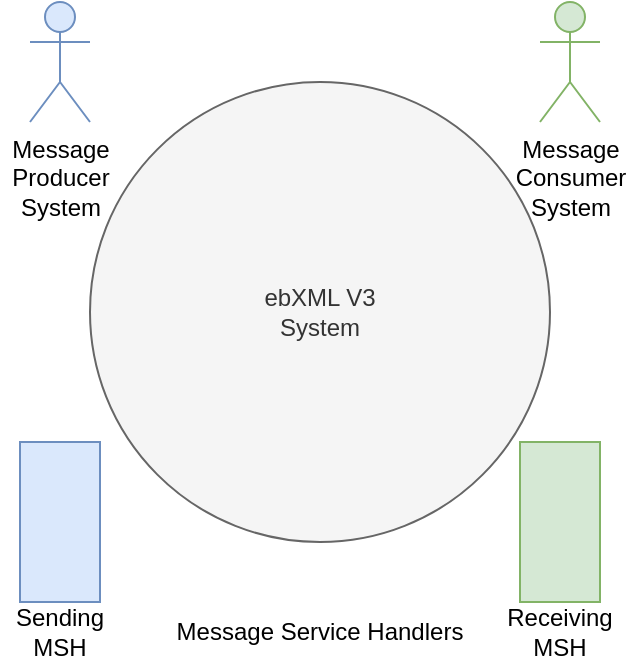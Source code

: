 <mxfile version="15.8.7" type="device"><diagram id="-PlwZ9-zm9ucDohfVGnQ" name="Page-1"><mxGraphModel dx="1188" dy="754" grid="1" gridSize="10" guides="1" tooltips="1" connect="1" arrows="1" fold="1" page="1" pageScale="1" pageWidth="827" pageHeight="1169" math="0" shadow="0"><root><mxCell id="0"/><mxCell id="1" parent="0"/><mxCell id="lqD0Q7riA9bpmJPhh7hu-1" value="ebXML V3&lt;br&gt;System" style="ellipse;whiteSpace=wrap;html=1;aspect=fixed;fillColor=#f5f5f5;strokeColor=#666666;fontColor=#333333;" vertex="1" parent="1"><mxGeometry x="115" y="90" width="230" height="230" as="geometry"/></mxCell><mxCell id="lqD0Q7riA9bpmJPhh7hu-2" value="Message&lt;br&gt;Producer&lt;br&gt;System" style="shape=umlActor;verticalLabelPosition=bottom;verticalAlign=top;html=1;outlineConnect=0;fillColor=#dae8fc;strokeColor=#6c8ebf;" vertex="1" parent="1"><mxGeometry x="85" y="50" width="30" height="60" as="geometry"/></mxCell><mxCell id="lqD0Q7riA9bpmJPhh7hu-3" value="Message &lt;br&gt;Consumer&lt;br&gt;System" style="shape=umlActor;verticalLabelPosition=bottom;verticalAlign=top;html=1;outlineConnect=0;fillColor=#d5e8d4;strokeColor=#82b366;" vertex="1" parent="1"><mxGeometry x="340" y="50" width="30" height="60" as="geometry"/></mxCell><mxCell id="lqD0Q7riA9bpmJPhh7hu-4" value="" style="rounded=0;whiteSpace=wrap;html=1;fillColor=#dae8fc;strokeColor=#6c8ebf;" vertex="1" parent="1"><mxGeometry x="80" y="270" width="40" height="80" as="geometry"/></mxCell><mxCell id="lqD0Q7riA9bpmJPhh7hu-5" value="Sending MSH" style="text;html=1;strokeColor=none;fillColor=none;align=center;verticalAlign=middle;whiteSpace=wrap;rounded=0;" vertex="1" parent="1"><mxGeometry x="70" y="350" width="60" height="30" as="geometry"/></mxCell><mxCell id="lqD0Q7riA9bpmJPhh7hu-6" value="Receiving&lt;br&gt;MSH" style="text;html=1;strokeColor=none;fillColor=none;align=center;verticalAlign=middle;whiteSpace=wrap;rounded=0;" vertex="1" parent="1"><mxGeometry x="320" y="350" width="60" height="30" as="geometry"/></mxCell><mxCell id="lqD0Q7riA9bpmJPhh7hu-11" value="" style="rounded=0;whiteSpace=wrap;html=1;fillColor=#d5e8d4;strokeColor=#82b366;" vertex="1" parent="1"><mxGeometry x="330" y="270" width="40" height="80" as="geometry"/></mxCell><mxCell id="lqD0Q7riA9bpmJPhh7hu-12" value="Message Service Handlers" style="text;html=1;strokeColor=none;fillColor=none;align=center;verticalAlign=middle;whiteSpace=wrap;rounded=0;" vertex="1" parent="1"><mxGeometry x="140" y="350" width="180" height="30" as="geometry"/></mxCell></root></mxGraphModel></diagram></mxfile>